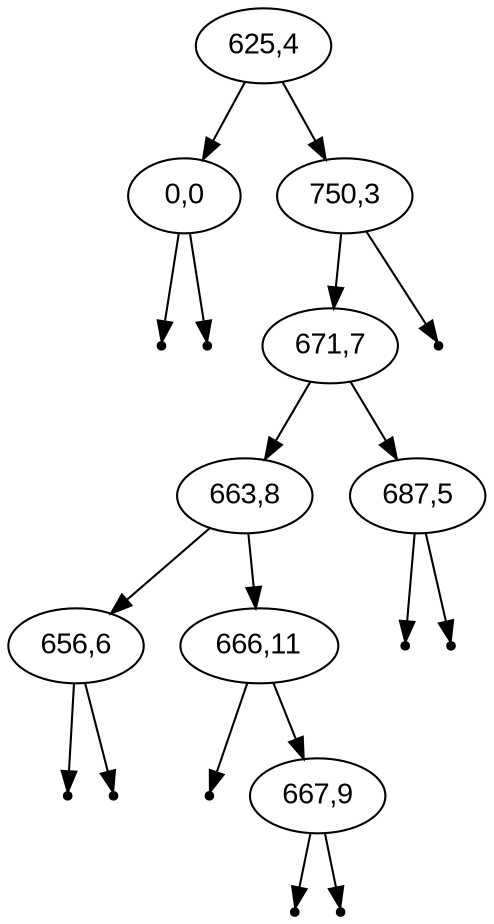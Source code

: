 digraph BST {
    node [fontname="Arial"];
 "625,4" -> "0,0";
    null28 [shape=point];
   "0,0"-> null28;
    null29 [shape=point];
   "0,0"-> null29;
"625,4" ->"750,3";
 "750,3" -> "671,7";
 "671,7" -> "663,8";
 "663,8" -> "656,6";
    null30 [shape=point];
   "656,6"-> null30;
    null31 [shape=point];
   "656,6"-> null31;
"663,8" ->"666,11";
    null32 [shape=point];
   "666,11"-> null32;
"666,11" ->"667,9";
    null33 [shape=point];
   "667,9"-> null33;
    null34 [shape=point];
   "667,9"-> null34;
"671,7" ->"687,5";
    null35 [shape=point];
   "687,5"-> null35;
    null36 [shape=point];
   "687,5"-> null36;
    null37 [shape=point];
   "750,3"-> null37;
}
